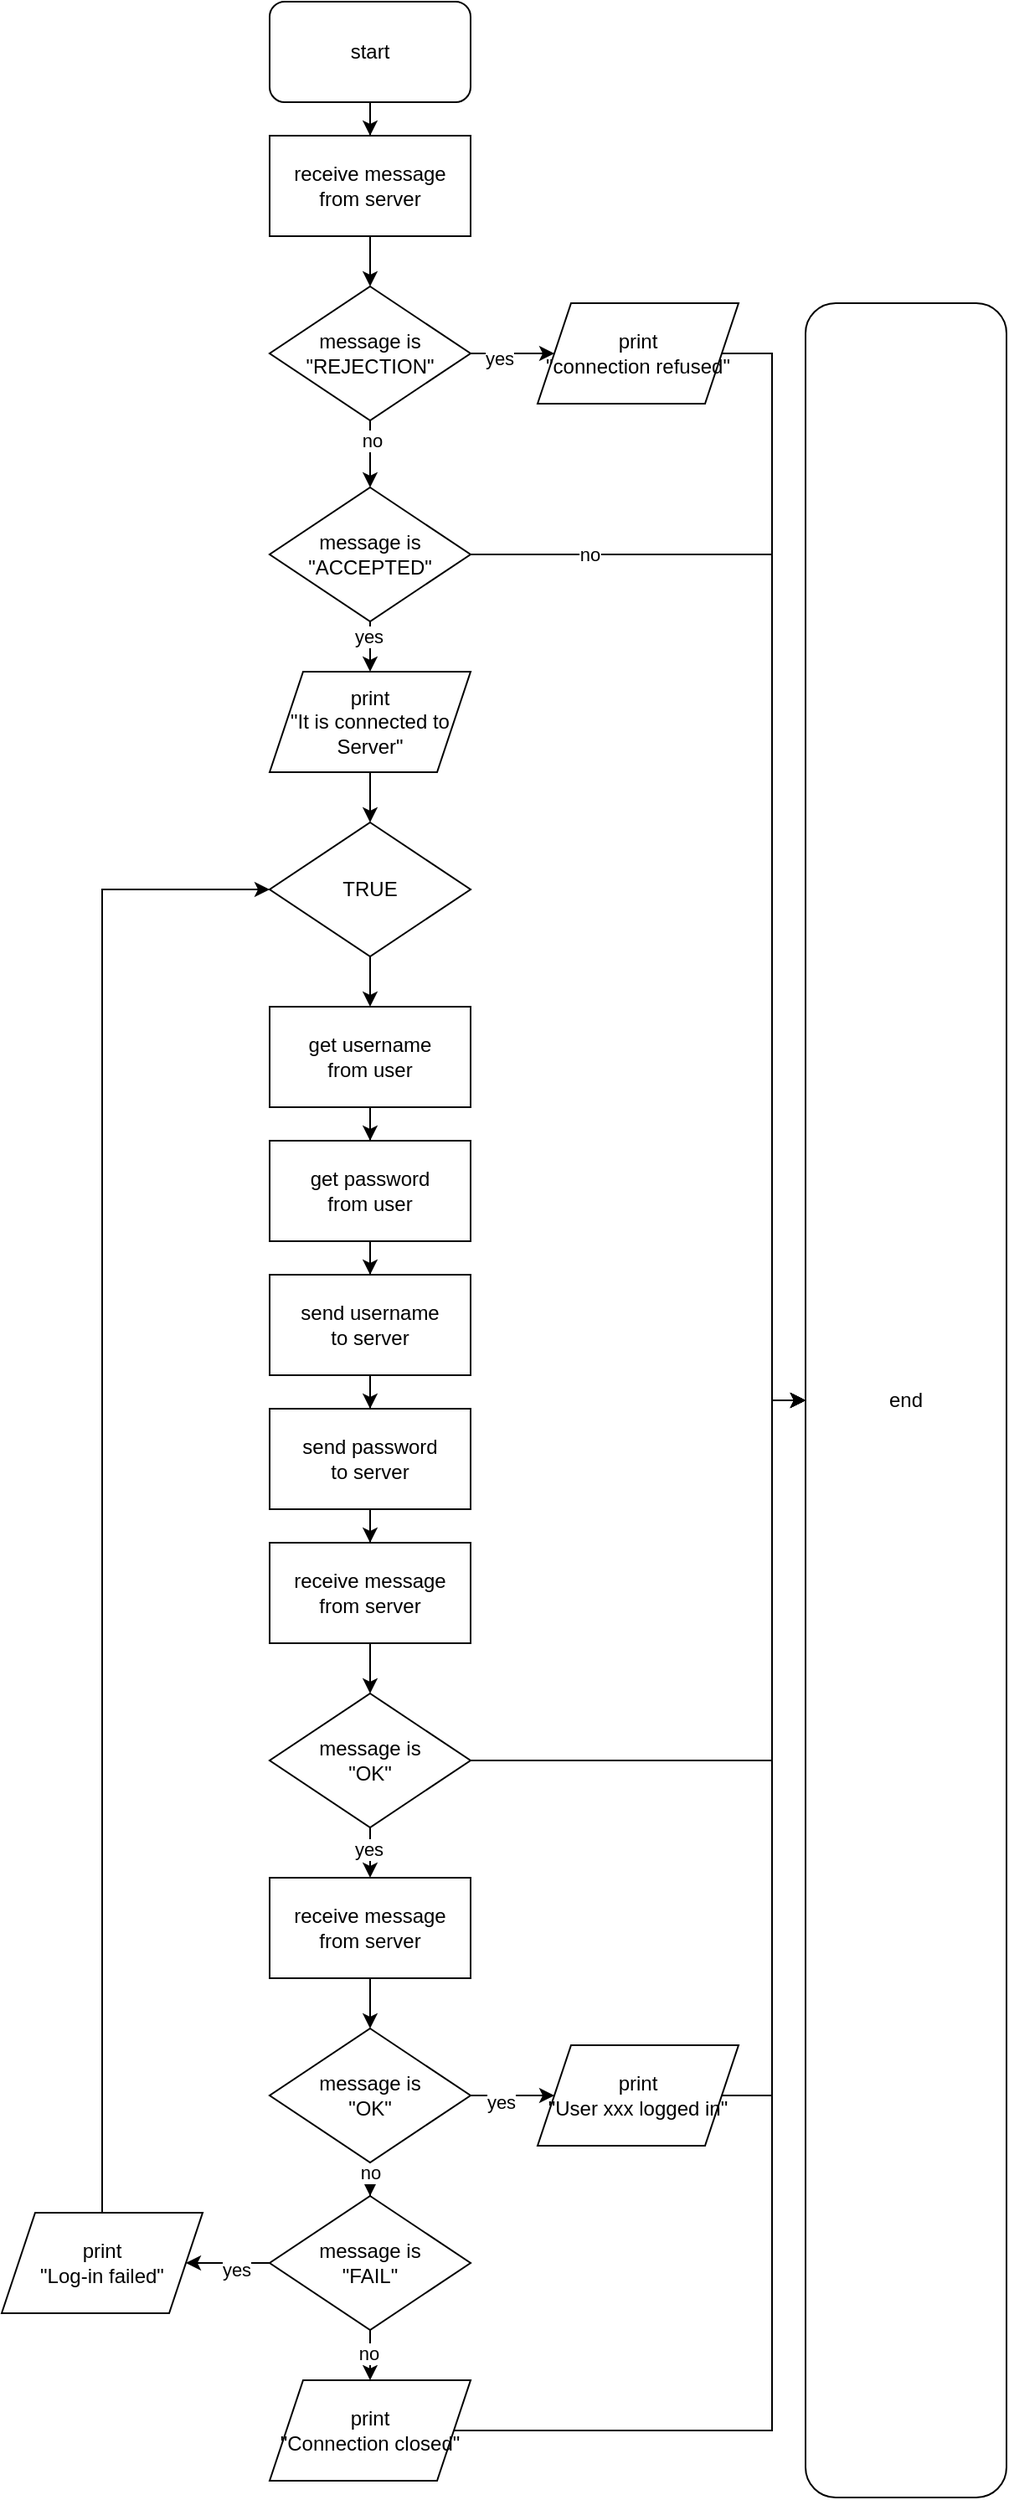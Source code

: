 <mxfile version="24.2.5" type="device">
  <diagram name="페이지-1" id="djg9sUJnqjkGcK4h7eYt">
    <mxGraphModel dx="1194" dy="657" grid="1" gridSize="10" guides="1" tooltips="1" connect="1" arrows="1" fold="1" page="1" pageScale="1" pageWidth="827" pageHeight="1169" math="0" shadow="0">
      <root>
        <mxCell id="0" />
        <mxCell id="1" parent="0" />
        <mxCell id="Yn2FN0jqcl0POLX4eYhn-5" value="" style="edgeStyle=orthogonalEdgeStyle;rounded=0;orthogonalLoop=1;jettySize=auto;html=1;" edge="1" parent="1" source="Yn2FN0jqcl0POLX4eYhn-2" target="Yn2FN0jqcl0POLX4eYhn-4">
          <mxGeometry relative="1" as="geometry" />
        </mxCell>
        <mxCell id="Yn2FN0jqcl0POLX4eYhn-2" value="start" style="rounded=1;whiteSpace=wrap;html=1;" vertex="1" parent="1">
          <mxGeometry x="360" y="30" width="120" height="60" as="geometry" />
        </mxCell>
        <mxCell id="Yn2FN0jqcl0POLX4eYhn-7" value="" style="edgeStyle=orthogonalEdgeStyle;rounded=0;orthogonalLoop=1;jettySize=auto;html=1;" edge="1" parent="1" source="Yn2FN0jqcl0POLX4eYhn-4" target="Yn2FN0jqcl0POLX4eYhn-6">
          <mxGeometry relative="1" as="geometry" />
        </mxCell>
        <mxCell id="Yn2FN0jqcl0POLX4eYhn-4" value="receive message&lt;div&gt;from server&lt;/div&gt;" style="rounded=0;whiteSpace=wrap;html=1;" vertex="1" parent="1">
          <mxGeometry x="360" y="110" width="120" height="60" as="geometry" />
        </mxCell>
        <mxCell id="Yn2FN0jqcl0POLX4eYhn-11" value="" style="edgeStyle=orthogonalEdgeStyle;rounded=0;orthogonalLoop=1;jettySize=auto;html=1;entryX=0;entryY=0.5;entryDx=0;entryDy=0;" edge="1" parent="1" source="Yn2FN0jqcl0POLX4eYhn-6" target="Yn2FN0jqcl0POLX4eYhn-18">
          <mxGeometry relative="1" as="geometry">
            <mxPoint x="520" y="240" as="targetPoint" />
          </mxGeometry>
        </mxCell>
        <mxCell id="Yn2FN0jqcl0POLX4eYhn-13" value="yes" style="edgeLabel;html=1;align=center;verticalAlign=middle;resizable=0;points=[];" vertex="1" connectable="0" parent="Yn2FN0jqcl0POLX4eYhn-11">
          <mxGeometry x="-0.35" y="-3" relative="1" as="geometry">
            <mxPoint as="offset" />
          </mxGeometry>
        </mxCell>
        <mxCell id="Yn2FN0jqcl0POLX4eYhn-21" value="" style="edgeStyle=orthogonalEdgeStyle;rounded=0;orthogonalLoop=1;jettySize=auto;html=1;" edge="1" parent="1" source="Yn2FN0jqcl0POLX4eYhn-6" target="Yn2FN0jqcl0POLX4eYhn-14">
          <mxGeometry relative="1" as="geometry" />
        </mxCell>
        <mxCell id="Yn2FN0jqcl0POLX4eYhn-23" value="no" style="edgeLabel;html=1;align=center;verticalAlign=middle;resizable=0;points=[];" vertex="1" connectable="0" parent="Yn2FN0jqcl0POLX4eYhn-21">
          <mxGeometry x="-0.4" y="1" relative="1" as="geometry">
            <mxPoint as="offset" />
          </mxGeometry>
        </mxCell>
        <mxCell id="Yn2FN0jqcl0POLX4eYhn-6" value="message is&lt;div&gt;&quot;REJECTION&quot;&lt;/div&gt;" style="rhombus;whiteSpace=wrap;html=1;" vertex="1" parent="1">
          <mxGeometry x="360" y="200" width="120" height="80" as="geometry" />
        </mxCell>
        <mxCell id="Yn2FN0jqcl0POLX4eYhn-24" style="edgeStyle=orthogonalEdgeStyle;rounded=0;orthogonalLoop=1;jettySize=auto;html=1;entryX=0;entryY=0.5;entryDx=0;entryDy=0;" edge="1" parent="1" source="Yn2FN0jqcl0POLX4eYhn-14" target="Yn2FN0jqcl0POLX4eYhn-16">
          <mxGeometry relative="1" as="geometry">
            <Array as="points">
              <mxPoint x="660" y="360" />
              <mxPoint x="660" y="865" />
            </Array>
          </mxGeometry>
        </mxCell>
        <mxCell id="Yn2FN0jqcl0POLX4eYhn-26" value="no" style="edgeLabel;html=1;align=center;verticalAlign=middle;resizable=0;points=[];" vertex="1" connectable="0" parent="Yn2FN0jqcl0POLX4eYhn-24">
          <mxGeometry x="-0.8" relative="1" as="geometry">
            <mxPoint as="offset" />
          </mxGeometry>
        </mxCell>
        <mxCell id="Yn2FN0jqcl0POLX4eYhn-29" value="" style="edgeStyle=orthogonalEdgeStyle;rounded=0;orthogonalLoop=1;jettySize=auto;html=1;" edge="1" parent="1" source="Yn2FN0jqcl0POLX4eYhn-14" target="Yn2FN0jqcl0POLX4eYhn-28">
          <mxGeometry relative="1" as="geometry" />
        </mxCell>
        <mxCell id="Yn2FN0jqcl0POLX4eYhn-30" value="yes" style="edgeLabel;html=1;align=center;verticalAlign=middle;resizable=0;points=[];" vertex="1" connectable="0" parent="Yn2FN0jqcl0POLX4eYhn-29">
          <mxGeometry x="-0.66" y="-1" relative="1" as="geometry">
            <mxPoint as="offset" />
          </mxGeometry>
        </mxCell>
        <mxCell id="Yn2FN0jqcl0POLX4eYhn-14" value="message is&lt;div&gt;&quot;ACCEPTED&quot;&lt;/div&gt;" style="rhombus;whiteSpace=wrap;html=1;" vertex="1" parent="1">
          <mxGeometry x="360" y="320" width="120" height="80" as="geometry" />
        </mxCell>
        <mxCell id="Yn2FN0jqcl0POLX4eYhn-16" value="end" style="rounded=1;whiteSpace=wrap;html=1;" vertex="1" parent="1">
          <mxGeometry x="680" y="210" width="120" height="1310" as="geometry" />
        </mxCell>
        <mxCell id="Yn2FN0jqcl0POLX4eYhn-22" value="" style="edgeStyle=orthogonalEdgeStyle;rounded=0;orthogonalLoop=1;jettySize=auto;html=1;" edge="1" parent="1" source="Yn2FN0jqcl0POLX4eYhn-18" target="Yn2FN0jqcl0POLX4eYhn-16">
          <mxGeometry relative="1" as="geometry" />
        </mxCell>
        <mxCell id="Yn2FN0jqcl0POLX4eYhn-18" value="print&lt;div&gt;&quot;connection refused&quot;&lt;/div&gt;" style="shape=parallelogram;perimeter=parallelogramPerimeter;whiteSpace=wrap;html=1;fixedSize=1;" vertex="1" parent="1">
          <mxGeometry x="520" y="210" width="120" height="60" as="geometry" />
        </mxCell>
        <mxCell id="Yn2FN0jqcl0POLX4eYhn-33" value="" style="edgeStyle=orthogonalEdgeStyle;rounded=0;orthogonalLoop=1;jettySize=auto;html=1;" edge="1" parent="1" source="Yn2FN0jqcl0POLX4eYhn-28" target="Yn2FN0jqcl0POLX4eYhn-32">
          <mxGeometry relative="1" as="geometry" />
        </mxCell>
        <mxCell id="Yn2FN0jqcl0POLX4eYhn-28" value="print&lt;div&gt;&quot;It is connected to Server&quot;&lt;/div&gt;" style="shape=parallelogram;perimeter=parallelogramPerimeter;whiteSpace=wrap;html=1;fixedSize=1;" vertex="1" parent="1">
          <mxGeometry x="360" y="430" width="120" height="60" as="geometry" />
        </mxCell>
        <mxCell id="Yn2FN0jqcl0POLX4eYhn-35" value="" style="edgeStyle=orthogonalEdgeStyle;rounded=0;orthogonalLoop=1;jettySize=auto;html=1;" edge="1" parent="1" source="Yn2FN0jqcl0POLX4eYhn-32" target="Yn2FN0jqcl0POLX4eYhn-34">
          <mxGeometry relative="1" as="geometry" />
        </mxCell>
        <mxCell id="Yn2FN0jqcl0POLX4eYhn-32" value="TRUE" style="rhombus;whiteSpace=wrap;html=1;" vertex="1" parent="1">
          <mxGeometry x="360" y="520" width="120" height="80" as="geometry" />
        </mxCell>
        <mxCell id="Yn2FN0jqcl0POLX4eYhn-37" value="" style="edgeStyle=orthogonalEdgeStyle;rounded=0;orthogonalLoop=1;jettySize=auto;html=1;" edge="1" parent="1" source="Yn2FN0jqcl0POLX4eYhn-34" target="Yn2FN0jqcl0POLX4eYhn-36">
          <mxGeometry relative="1" as="geometry" />
        </mxCell>
        <mxCell id="Yn2FN0jqcl0POLX4eYhn-34" value="get username&lt;div&gt;from user&lt;/div&gt;" style="rounded=0;whiteSpace=wrap;html=1;" vertex="1" parent="1">
          <mxGeometry x="360" y="630" width="120" height="60" as="geometry" />
        </mxCell>
        <mxCell id="Yn2FN0jqcl0POLX4eYhn-41" style="edgeStyle=orthogonalEdgeStyle;rounded=0;orthogonalLoop=1;jettySize=auto;html=1;entryX=0.5;entryY=0;entryDx=0;entryDy=0;" edge="1" parent="1" source="Yn2FN0jqcl0POLX4eYhn-36" target="Yn2FN0jqcl0POLX4eYhn-38">
          <mxGeometry relative="1" as="geometry" />
        </mxCell>
        <mxCell id="Yn2FN0jqcl0POLX4eYhn-36" value="get password&lt;div&gt;from user&lt;/div&gt;" style="rounded=0;whiteSpace=wrap;html=1;" vertex="1" parent="1">
          <mxGeometry x="360" y="710" width="120" height="60" as="geometry" />
        </mxCell>
        <mxCell id="Yn2FN0jqcl0POLX4eYhn-42" style="edgeStyle=orthogonalEdgeStyle;rounded=0;orthogonalLoop=1;jettySize=auto;html=1;entryX=0.5;entryY=0;entryDx=0;entryDy=0;" edge="1" parent="1" source="Yn2FN0jqcl0POLX4eYhn-38" target="Yn2FN0jqcl0POLX4eYhn-39">
          <mxGeometry relative="1" as="geometry" />
        </mxCell>
        <mxCell id="Yn2FN0jqcl0POLX4eYhn-38" value="send username&lt;div&gt;to server&lt;/div&gt;" style="rounded=0;whiteSpace=wrap;html=1;" vertex="1" parent="1">
          <mxGeometry x="360" y="790" width="120" height="60" as="geometry" />
        </mxCell>
        <mxCell id="Yn2FN0jqcl0POLX4eYhn-48" style="edgeStyle=orthogonalEdgeStyle;rounded=0;orthogonalLoop=1;jettySize=auto;html=1;entryX=0.5;entryY=0;entryDx=0;entryDy=0;" edge="1" parent="1" source="Yn2FN0jqcl0POLX4eYhn-39" target="Yn2FN0jqcl0POLX4eYhn-43">
          <mxGeometry relative="1" as="geometry" />
        </mxCell>
        <mxCell id="Yn2FN0jqcl0POLX4eYhn-39" value="send password&lt;div&gt;to server&lt;br&gt;&lt;/div&gt;" style="rounded=0;whiteSpace=wrap;html=1;" vertex="1" parent="1">
          <mxGeometry x="360" y="870" width="120" height="60" as="geometry" />
        </mxCell>
        <mxCell id="Yn2FN0jqcl0POLX4eYhn-46" value="" style="edgeStyle=orthogonalEdgeStyle;rounded=0;orthogonalLoop=1;jettySize=auto;html=1;" edge="1" parent="1" source="Yn2FN0jqcl0POLX4eYhn-43" target="Yn2FN0jqcl0POLX4eYhn-45">
          <mxGeometry relative="1" as="geometry" />
        </mxCell>
        <mxCell id="Yn2FN0jqcl0POLX4eYhn-43" value="receive message&lt;div&gt;from server&lt;/div&gt;" style="rounded=0;whiteSpace=wrap;html=1;" vertex="1" parent="1">
          <mxGeometry x="360" y="950" width="120" height="60" as="geometry" />
        </mxCell>
        <mxCell id="Yn2FN0jqcl0POLX4eYhn-50" value="" style="edgeStyle=orthogonalEdgeStyle;rounded=0;orthogonalLoop=1;jettySize=auto;html=1;" edge="1" parent="1" source="Yn2FN0jqcl0POLX4eYhn-45" target="Yn2FN0jqcl0POLX4eYhn-49">
          <mxGeometry relative="1" as="geometry" />
        </mxCell>
        <mxCell id="Yn2FN0jqcl0POLX4eYhn-51" value="yes" style="edgeLabel;html=1;align=center;verticalAlign=middle;resizable=0;points=[];" vertex="1" connectable="0" parent="Yn2FN0jqcl0POLX4eYhn-50">
          <mxGeometry x="0.3" y="-1" relative="1" as="geometry">
            <mxPoint as="offset" />
          </mxGeometry>
        </mxCell>
        <mxCell id="Yn2FN0jqcl0POLX4eYhn-75" style="edgeStyle=orthogonalEdgeStyle;rounded=0;orthogonalLoop=1;jettySize=auto;html=1;entryX=0;entryY=0.5;entryDx=0;entryDy=0;" edge="1" parent="1" source="Yn2FN0jqcl0POLX4eYhn-45" target="Yn2FN0jqcl0POLX4eYhn-16">
          <mxGeometry relative="1" as="geometry">
            <Array as="points">
              <mxPoint x="660" y="1080" />
              <mxPoint x="660" y="865" />
            </Array>
          </mxGeometry>
        </mxCell>
        <mxCell id="Yn2FN0jqcl0POLX4eYhn-45" value="message is&lt;div&gt;&quot;OK&quot;&lt;/div&gt;" style="rhombus;whiteSpace=wrap;html=1;" vertex="1" parent="1">
          <mxGeometry x="360" y="1040" width="120" height="80" as="geometry" />
        </mxCell>
        <mxCell id="Yn2FN0jqcl0POLX4eYhn-54" value="" style="edgeStyle=orthogonalEdgeStyle;rounded=0;orthogonalLoop=1;jettySize=auto;html=1;" edge="1" parent="1" source="Yn2FN0jqcl0POLX4eYhn-49" target="Yn2FN0jqcl0POLX4eYhn-53">
          <mxGeometry relative="1" as="geometry" />
        </mxCell>
        <mxCell id="Yn2FN0jqcl0POLX4eYhn-49" value="receive message&lt;div&gt;from server&lt;/div&gt;" style="rounded=0;whiteSpace=wrap;html=1;" vertex="1" parent="1">
          <mxGeometry x="360" y="1150" width="120" height="60" as="geometry" />
        </mxCell>
        <mxCell id="Yn2FN0jqcl0POLX4eYhn-57" style="edgeStyle=orthogonalEdgeStyle;rounded=0;orthogonalLoop=1;jettySize=auto;html=1;entryX=0.5;entryY=0;entryDx=0;entryDy=0;" edge="1" parent="1" source="Yn2FN0jqcl0POLX4eYhn-53" target="Yn2FN0jqcl0POLX4eYhn-55">
          <mxGeometry relative="1" as="geometry" />
        </mxCell>
        <mxCell id="Yn2FN0jqcl0POLX4eYhn-69" value="no" style="edgeLabel;html=1;align=center;verticalAlign=middle;resizable=0;points=[];" vertex="1" connectable="0" parent="Yn2FN0jqcl0POLX4eYhn-57">
          <mxGeometry x="0.517" relative="1" as="geometry">
            <mxPoint as="offset" />
          </mxGeometry>
        </mxCell>
        <mxCell id="Yn2FN0jqcl0POLX4eYhn-62" value="" style="edgeStyle=orthogonalEdgeStyle;rounded=0;orthogonalLoop=1;jettySize=auto;html=1;" edge="1" parent="1" source="Yn2FN0jqcl0POLX4eYhn-53" target="Yn2FN0jqcl0POLX4eYhn-59">
          <mxGeometry relative="1" as="geometry" />
        </mxCell>
        <mxCell id="Yn2FN0jqcl0POLX4eYhn-67" value="yes" style="edgeLabel;html=1;align=center;verticalAlign=middle;resizable=0;points=[];" vertex="1" connectable="0" parent="Yn2FN0jqcl0POLX4eYhn-62">
          <mxGeometry x="-0.28" y="-3" relative="1" as="geometry">
            <mxPoint y="1" as="offset" />
          </mxGeometry>
        </mxCell>
        <mxCell id="Yn2FN0jqcl0POLX4eYhn-53" value="message is&lt;div&gt;&quot;OK&quot;&lt;/div&gt;" style="rhombus;whiteSpace=wrap;html=1;" vertex="1" parent="1">
          <mxGeometry x="360" y="1240" width="120" height="80" as="geometry" />
        </mxCell>
        <mxCell id="Yn2FN0jqcl0POLX4eYhn-66" value="" style="edgeStyle=orthogonalEdgeStyle;rounded=0;orthogonalLoop=1;jettySize=auto;html=1;" edge="1" parent="1" source="Yn2FN0jqcl0POLX4eYhn-55" target="Yn2FN0jqcl0POLX4eYhn-63">
          <mxGeometry relative="1" as="geometry" />
        </mxCell>
        <mxCell id="Yn2FN0jqcl0POLX4eYhn-68" value="yes" style="edgeLabel;html=1;align=center;verticalAlign=middle;resizable=0;points=[];" vertex="1" connectable="0" parent="Yn2FN0jqcl0POLX4eYhn-66">
          <mxGeometry x="-0.2" y="3" relative="1" as="geometry">
            <mxPoint y="1" as="offset" />
          </mxGeometry>
        </mxCell>
        <mxCell id="Yn2FN0jqcl0POLX4eYhn-72" value="" style="edgeStyle=orthogonalEdgeStyle;rounded=0;orthogonalLoop=1;jettySize=auto;html=1;" edge="1" parent="1" source="Yn2FN0jqcl0POLX4eYhn-55" target="Yn2FN0jqcl0POLX4eYhn-71">
          <mxGeometry relative="1" as="geometry" />
        </mxCell>
        <mxCell id="Yn2FN0jqcl0POLX4eYhn-74" value="no" style="edgeLabel;html=1;align=center;verticalAlign=middle;resizable=0;points=[];" vertex="1" connectable="0" parent="Yn2FN0jqcl0POLX4eYhn-72">
          <mxGeometry x="0.34" y="-1" relative="1" as="geometry">
            <mxPoint as="offset" />
          </mxGeometry>
        </mxCell>
        <mxCell id="Yn2FN0jqcl0POLX4eYhn-55" value="message is&lt;div&gt;&quot;FAIL&quot;&lt;/div&gt;" style="rhombus;whiteSpace=wrap;html=1;" vertex="1" parent="1">
          <mxGeometry x="360" y="1340" width="120" height="80" as="geometry" />
        </mxCell>
        <mxCell id="Yn2FN0jqcl0POLX4eYhn-76" style="edgeStyle=orthogonalEdgeStyle;rounded=0;orthogonalLoop=1;jettySize=auto;html=1;entryX=0;entryY=0.5;entryDx=0;entryDy=0;" edge="1" parent="1" source="Yn2FN0jqcl0POLX4eYhn-59" target="Yn2FN0jqcl0POLX4eYhn-16">
          <mxGeometry relative="1" as="geometry" />
        </mxCell>
        <mxCell id="Yn2FN0jqcl0POLX4eYhn-59" value="print&lt;div&gt;&quot;User xxx logged in&quot;&lt;/div&gt;" style="shape=parallelogram;perimeter=parallelogramPerimeter;whiteSpace=wrap;html=1;fixedSize=1;" vertex="1" parent="1">
          <mxGeometry x="520" y="1250" width="120" height="60" as="geometry" />
        </mxCell>
        <mxCell id="Yn2FN0jqcl0POLX4eYhn-78" style="edgeStyle=orthogonalEdgeStyle;rounded=0;orthogonalLoop=1;jettySize=auto;html=1;entryX=0;entryY=0.5;entryDx=0;entryDy=0;" edge="1" parent="1" source="Yn2FN0jqcl0POLX4eYhn-63" target="Yn2FN0jqcl0POLX4eYhn-32">
          <mxGeometry relative="1" as="geometry">
            <Array as="points">
              <mxPoint x="260" y="560" />
            </Array>
          </mxGeometry>
        </mxCell>
        <mxCell id="Yn2FN0jqcl0POLX4eYhn-63" value="print&lt;div&gt;&quot;Log-in failed&quot;&lt;/div&gt;" style="shape=parallelogram;perimeter=parallelogramPerimeter;whiteSpace=wrap;html=1;fixedSize=1;" vertex="1" parent="1">
          <mxGeometry x="200" y="1350" width="120" height="60" as="geometry" />
        </mxCell>
        <mxCell id="Yn2FN0jqcl0POLX4eYhn-79" style="edgeStyle=orthogonalEdgeStyle;rounded=0;orthogonalLoop=1;jettySize=auto;html=1;entryX=0;entryY=0.5;entryDx=0;entryDy=0;" edge="1" parent="1" source="Yn2FN0jqcl0POLX4eYhn-71" target="Yn2FN0jqcl0POLX4eYhn-16">
          <mxGeometry relative="1" as="geometry">
            <Array as="points">
              <mxPoint x="660" y="1480" />
              <mxPoint x="660" y="865" />
            </Array>
          </mxGeometry>
        </mxCell>
        <mxCell id="Yn2FN0jqcl0POLX4eYhn-71" value="print&lt;div&gt;&quot;Connection closed&quot;&lt;/div&gt;" style="shape=parallelogram;perimeter=parallelogramPerimeter;whiteSpace=wrap;html=1;fixedSize=1;" vertex="1" parent="1">
          <mxGeometry x="360" y="1450" width="120" height="60" as="geometry" />
        </mxCell>
      </root>
    </mxGraphModel>
  </diagram>
</mxfile>
